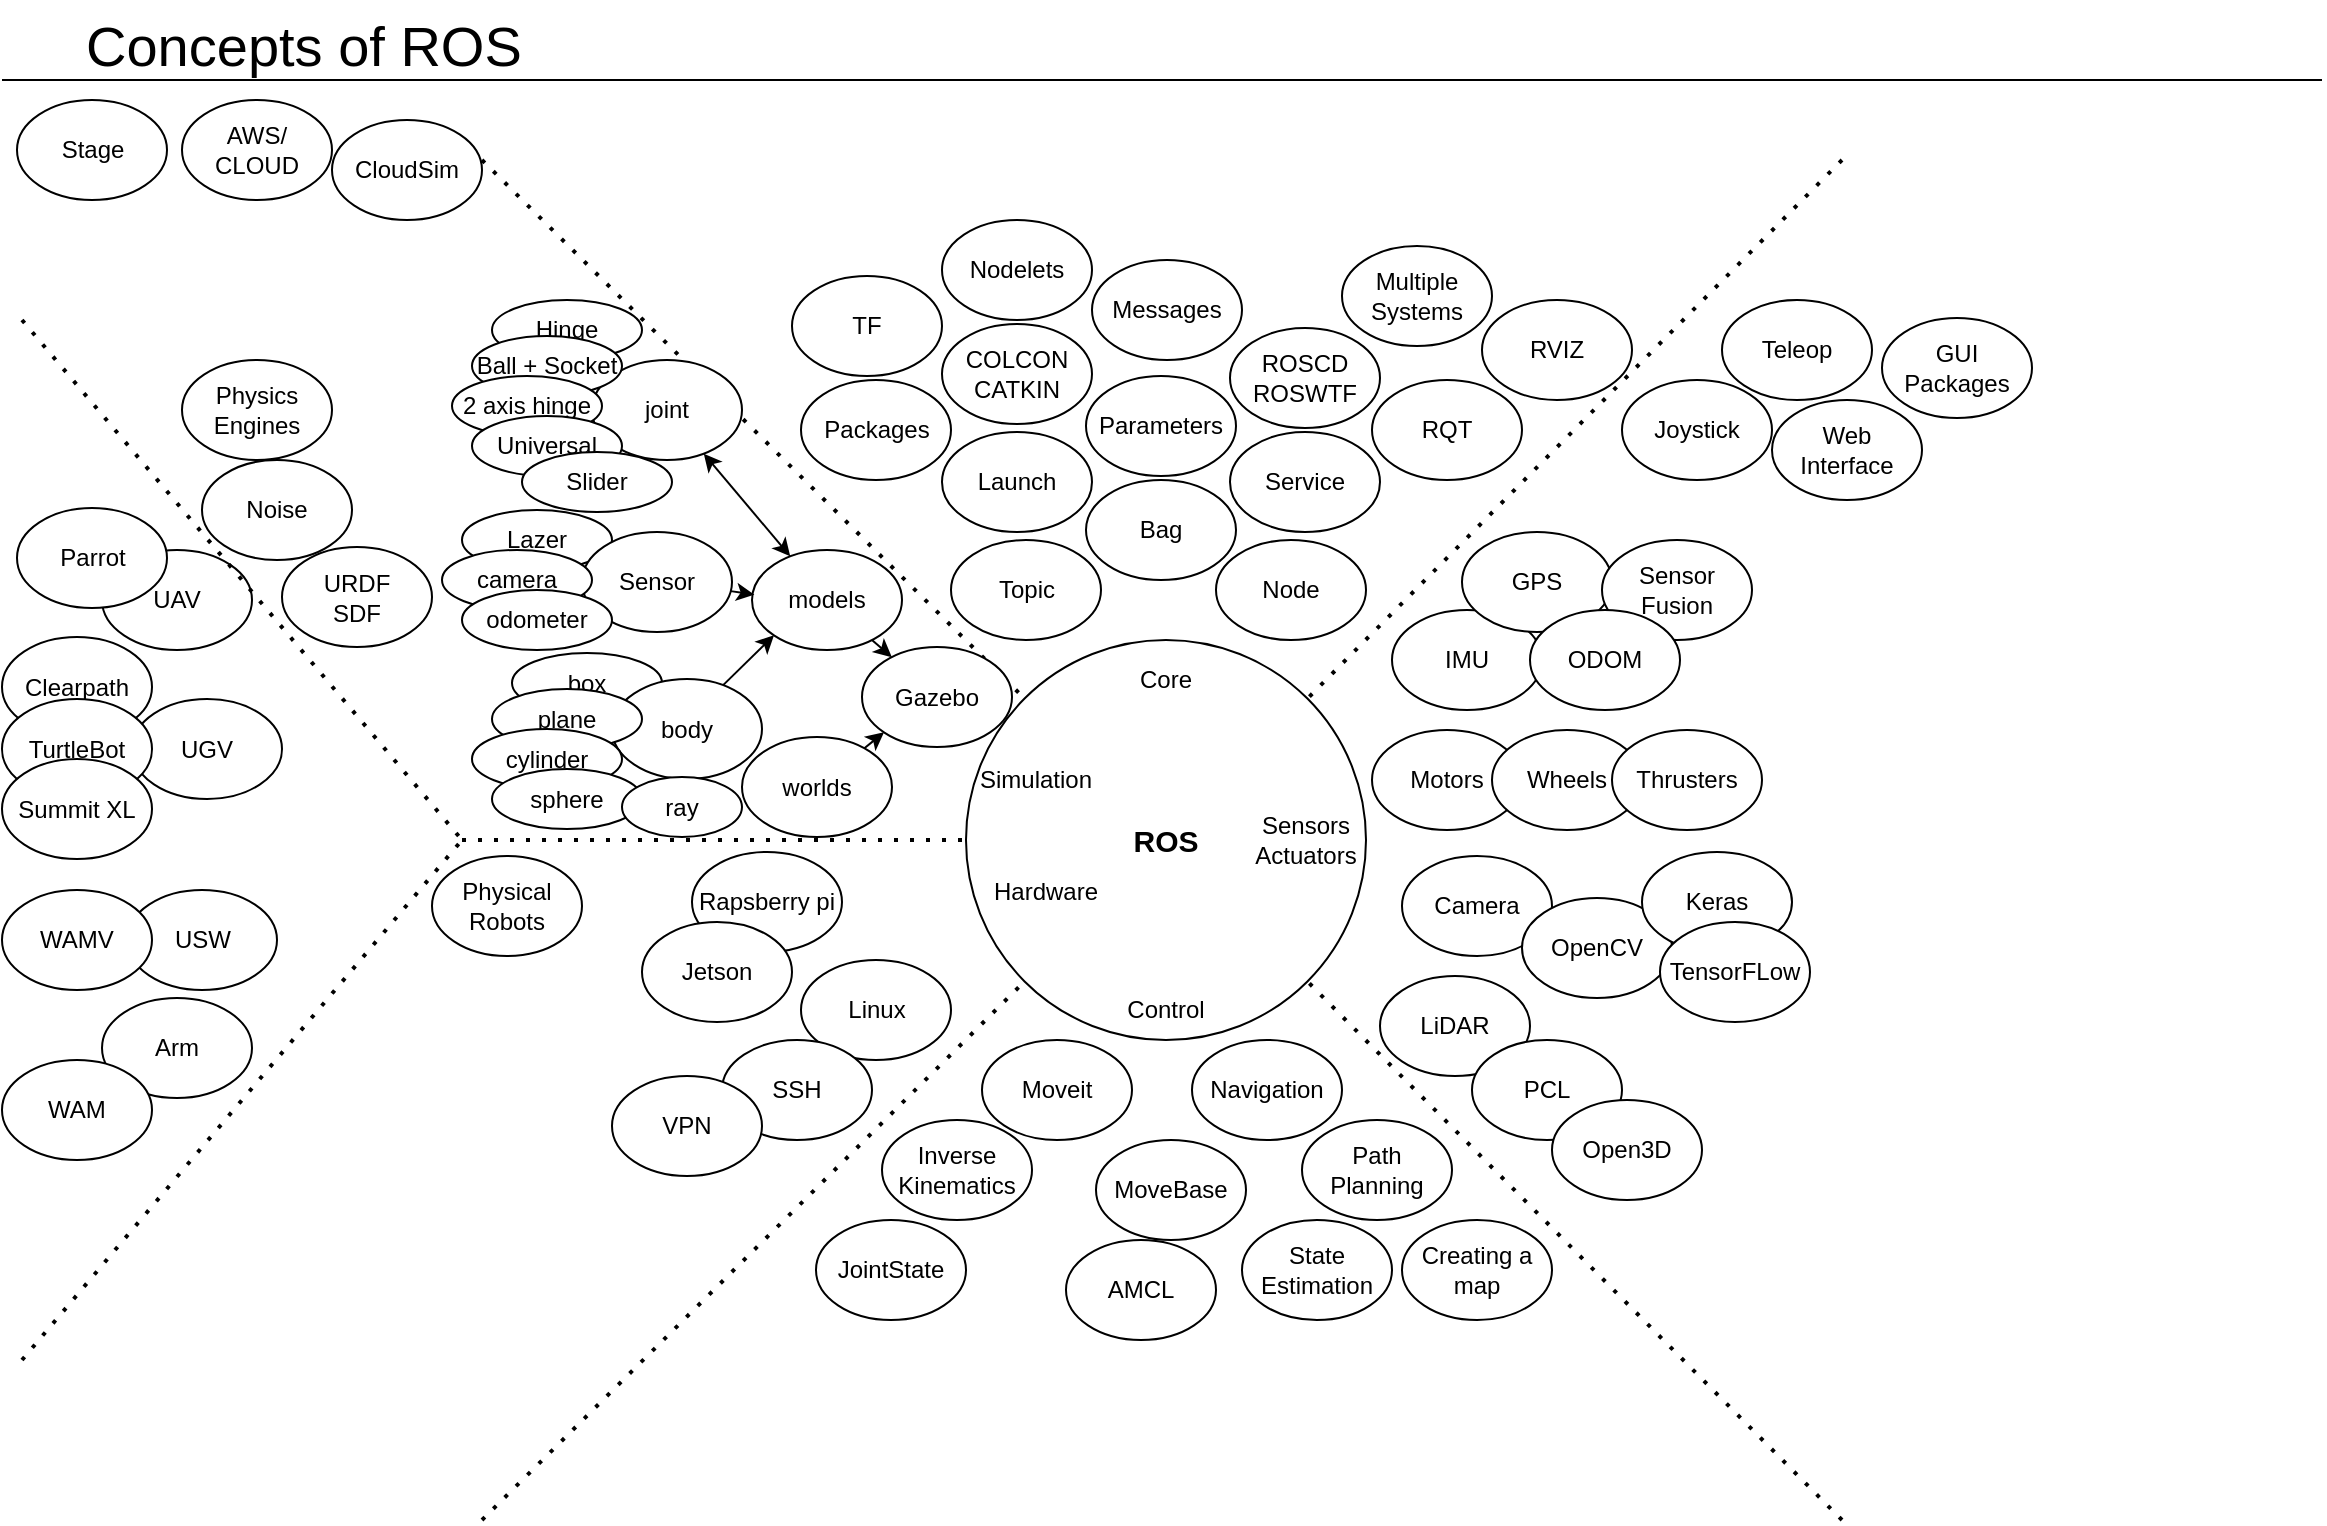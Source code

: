 <mxfile version="17.4.2" type="github">
  <diagram id="mYQ9v2PQexZrmUGCqody" name="Page-1">
    <mxGraphModel dx="800" dy="925" grid="1" gridSize="10" guides="1" tooltips="1" connect="1" arrows="1" fold="1" page="1" pageScale="1" pageWidth="1169" pageHeight="827" math="0" shadow="0">
      <root>
        <mxCell id="0" />
        <mxCell id="1" parent="0" />
        <mxCell id="XWce2W0FbkmNpmK_RSVY-16" value="Hinge" style="ellipse;whiteSpace=wrap;html=1;" vertex="1" parent="1">
          <mxGeometry x="245" y="190" width="75" height="30" as="geometry" />
        </mxCell>
        <mxCell id="-A-Ao3ZN_OpfrK-LmKao-7" value="Arm" style="ellipse;whiteSpace=wrap;html=1;" parent="1" vertex="1">
          <mxGeometry x="50" y="539" width="75" height="50" as="geometry" />
        </mxCell>
        <mxCell id="-A-Ao3ZN_OpfrK-LmKao-6" value="USW" style="ellipse;whiteSpace=wrap;html=1;" parent="1" vertex="1">
          <mxGeometry x="62.5" y="485" width="75" height="50" as="geometry" />
        </mxCell>
        <mxCell id="TxHa8NDeIoHJXVEvTn0Z-2" value="" style="endArrow=none;html=1;rounded=0;" parent="1" edge="1">
          <mxGeometry width="50" height="50" relative="1" as="geometry">
            <mxPoint y="80" as="sourcePoint" />
            <mxPoint x="1160" y="80" as="targetPoint" />
          </mxGeometry>
        </mxCell>
        <mxCell id="TxHa8NDeIoHJXVEvTn0Z-3" value="Concepts of ROS" style="text;html=1;strokeColor=none;fillColor=none;align=left;verticalAlign=top;whiteSpace=wrap;rounded=0;fontSize=28;" parent="1" vertex="1">
          <mxGeometry x="40" y="40" width="400" height="30" as="geometry" />
        </mxCell>
        <mxCell id="MWNjnfaUYYlCfx7c9M3N-1" value="&lt;b&gt;&lt;font style=&quot;font-size: 15px&quot;&gt;ROS&lt;/font&gt;&lt;/b&gt;" style="ellipse;whiteSpace=wrap;html=1;aspect=fixed;" parent="1" vertex="1">
          <mxGeometry x="482" y="360" width="200" height="200" as="geometry" />
        </mxCell>
        <mxCell id="MWNjnfaUYYlCfx7c9M3N-2" value="" style="endArrow=none;dashed=1;html=1;dashPattern=1 3;strokeWidth=2;rounded=0;entryX=0;entryY=0;entryDx=0;entryDy=0;" parent="1" target="MWNjnfaUYYlCfx7c9M3N-1" edge="1">
          <mxGeometry width="50" height="50" relative="1" as="geometry">
            <mxPoint x="240" y="120" as="sourcePoint" />
            <mxPoint x="560" y="460" as="targetPoint" />
          </mxGeometry>
        </mxCell>
        <mxCell id="MWNjnfaUYYlCfx7c9M3N-3" value="" style="endArrow=none;dashed=1;html=1;dashPattern=1 3;strokeWidth=2;rounded=0;entryX=1;entryY=0;entryDx=0;entryDy=0;" parent="1" target="MWNjnfaUYYlCfx7c9M3N-1" edge="1">
          <mxGeometry width="50" height="50" relative="1" as="geometry">
            <mxPoint x="920" y="120" as="sourcePoint" />
            <mxPoint x="521.289" y="399.289" as="targetPoint" />
          </mxGeometry>
        </mxCell>
        <mxCell id="MWNjnfaUYYlCfx7c9M3N-4" value="" style="endArrow=none;dashed=1;html=1;dashPattern=1 3;strokeWidth=2;rounded=0;entryX=1;entryY=1;entryDx=0;entryDy=0;" parent="1" target="MWNjnfaUYYlCfx7c9M3N-1" edge="1">
          <mxGeometry width="50" height="50" relative="1" as="geometry">
            <mxPoint x="920" y="800" as="sourcePoint" />
            <mxPoint x="662.711" y="399.289" as="targetPoint" />
          </mxGeometry>
        </mxCell>
        <mxCell id="MWNjnfaUYYlCfx7c9M3N-5" value="" style="endArrow=none;dashed=1;html=1;dashPattern=1 3;strokeWidth=2;rounded=0;entryX=0;entryY=1;entryDx=0;entryDy=0;" parent="1" target="MWNjnfaUYYlCfx7c9M3N-1" edge="1">
          <mxGeometry width="50" height="50" relative="1" as="geometry">
            <mxPoint x="240" y="800" as="sourcePoint" />
            <mxPoint x="662.711" y="540.711" as="targetPoint" />
          </mxGeometry>
        </mxCell>
        <mxCell id="MWNjnfaUYYlCfx7c9M3N-6" value="Core" style="text;html=1;strokeColor=none;fillColor=none;align=center;verticalAlign=middle;whiteSpace=wrap;rounded=0;" parent="1" vertex="1">
          <mxGeometry x="552" y="365" width="60" height="30" as="geometry" />
        </mxCell>
        <mxCell id="MWNjnfaUYYlCfx7c9M3N-7" value="Sensors&lt;br&gt;Actuators" style="text;html=1;strokeColor=none;fillColor=none;align=center;verticalAlign=middle;whiteSpace=wrap;rounded=0;" parent="1" vertex="1">
          <mxGeometry x="622" y="445" width="60" height="30" as="geometry" />
        </mxCell>
        <mxCell id="MWNjnfaUYYlCfx7c9M3N-8" value="Simulation" style="text;html=1;strokeColor=none;fillColor=none;align=center;verticalAlign=middle;whiteSpace=wrap;rounded=0;" parent="1" vertex="1">
          <mxGeometry x="487" y="415" width="60" height="30" as="geometry" />
        </mxCell>
        <mxCell id="MWNjnfaUYYlCfx7c9M3N-9" value="Control" style="text;html=1;strokeColor=none;fillColor=none;align=center;verticalAlign=middle;whiteSpace=wrap;rounded=0;" parent="1" vertex="1">
          <mxGeometry x="552" y="530" width="60" height="30" as="geometry" />
        </mxCell>
        <mxCell id="MWNjnfaUYYlCfx7c9M3N-11" value="Bag" style="ellipse;whiteSpace=wrap;html=1;" parent="1" vertex="1">
          <mxGeometry x="542" y="280" width="75" height="50" as="geometry" />
        </mxCell>
        <mxCell id="MWNjnfaUYYlCfx7c9M3N-14" value="Topic" style="ellipse;whiteSpace=wrap;html=1;" parent="1" vertex="1">
          <mxGeometry x="474.5" y="310" width="75" height="50" as="geometry" />
        </mxCell>
        <mxCell id="MWNjnfaUYYlCfx7c9M3N-15" value="Node" style="ellipse;whiteSpace=wrap;html=1;" parent="1" vertex="1">
          <mxGeometry x="607" y="310" width="75" height="50" as="geometry" />
        </mxCell>
        <mxCell id="MWNjnfaUYYlCfx7c9M3N-16" value="Service" style="ellipse;whiteSpace=wrap;html=1;" parent="1" vertex="1">
          <mxGeometry x="614" y="256" width="75" height="50" as="geometry" />
        </mxCell>
        <mxCell id="MWNjnfaUYYlCfx7c9M3N-17" value="Launch" style="ellipse;whiteSpace=wrap;html=1;" parent="1" vertex="1">
          <mxGeometry x="470" y="256" width="75" height="50" as="geometry" />
        </mxCell>
        <mxCell id="MWNjnfaUYYlCfx7c9M3N-18" value="IMU" style="ellipse;whiteSpace=wrap;html=1;" parent="1" vertex="1">
          <mxGeometry x="695" y="345" width="75" height="50" as="geometry" />
        </mxCell>
        <mxCell id="MWNjnfaUYYlCfx7c9M3N-19" value="GPS" style="ellipse;whiteSpace=wrap;html=1;" parent="1" vertex="1">
          <mxGeometry x="730" y="306" width="75" height="50" as="geometry" />
        </mxCell>
        <mxCell id="MWNjnfaUYYlCfx7c9M3N-20" value="Camera" style="ellipse;whiteSpace=wrap;html=1;" parent="1" vertex="1">
          <mxGeometry x="700" y="468" width="75" height="50" as="geometry" />
        </mxCell>
        <mxCell id="MWNjnfaUYYlCfx7c9M3N-21" value="LiDAR" style="ellipse;whiteSpace=wrap;html=1;" parent="1" vertex="1">
          <mxGeometry x="689" y="528" width="75" height="50" as="geometry" />
        </mxCell>
        <mxCell id="MWNjnfaUYYlCfx7c9M3N-22" value="JointState" style="ellipse;whiteSpace=wrap;html=1;" parent="1" vertex="1">
          <mxGeometry x="407" y="650" width="75" height="50" as="geometry" />
        </mxCell>
        <mxCell id="MWNjnfaUYYlCfx7c9M3N-23" value="PCL" style="ellipse;whiteSpace=wrap;html=1;" parent="1" vertex="1">
          <mxGeometry x="735" y="560" width="75" height="50" as="geometry" />
        </mxCell>
        <mxCell id="MWNjnfaUYYlCfx7c9M3N-24" value="Gazebo" style="ellipse;whiteSpace=wrap;html=1;" parent="1" vertex="1">
          <mxGeometry x="430" y="363.5" width="75" height="50" as="geometry" />
        </mxCell>
        <mxCell id="MWNjnfaUYYlCfx7c9M3N-25" value="Packages" style="ellipse;whiteSpace=wrap;html=1;" parent="1" vertex="1">
          <mxGeometry x="399.5" y="230" width="75" height="50" as="geometry" />
        </mxCell>
        <mxCell id="MWNjnfaUYYlCfx7c9M3N-26" value="COLCON CATKIN" style="ellipse;whiteSpace=wrap;html=1;" parent="1" vertex="1">
          <mxGeometry x="470" y="202" width="75" height="50" as="geometry" />
        </mxCell>
        <mxCell id="MWNjnfaUYYlCfx7c9M3N-27" value="RVIZ" style="ellipse;whiteSpace=wrap;html=1;" parent="1" vertex="1">
          <mxGeometry x="740" y="190" width="75" height="50" as="geometry" />
        </mxCell>
        <mxCell id="MWNjnfaUYYlCfx7c9M3N-28" value="RQT" style="ellipse;whiteSpace=wrap;html=1;" parent="1" vertex="1">
          <mxGeometry x="685" y="230" width="75" height="50" as="geometry" />
        </mxCell>
        <mxCell id="MWNjnfaUYYlCfx7c9M3N-29" value="Moveit" style="ellipse;whiteSpace=wrap;html=1;" parent="1" vertex="1">
          <mxGeometry x="490" y="560" width="75" height="50" as="geometry" />
        </mxCell>
        <mxCell id="MWNjnfaUYYlCfx7c9M3N-30" value="Parameters" style="ellipse;whiteSpace=wrap;html=1;" parent="1" vertex="1">
          <mxGeometry x="542" y="228" width="75" height="50" as="geometry" />
        </mxCell>
        <mxCell id="MWNjnfaUYYlCfx7c9M3N-31" value="Messages" style="ellipse;whiteSpace=wrap;html=1;" parent="1" vertex="1">
          <mxGeometry x="545" y="170" width="75" height="50" as="geometry" />
        </mxCell>
        <mxCell id="MWNjnfaUYYlCfx7c9M3N-32" value="ROSCD&lt;br&gt;ROSWTF" style="ellipse;whiteSpace=wrap;html=1;" parent="1" vertex="1">
          <mxGeometry x="614" y="204" width="75" height="50" as="geometry" />
        </mxCell>
        <mxCell id="MWNjnfaUYYlCfx7c9M3N-33" value="URDF&lt;br&gt;SDF" style="ellipse;whiteSpace=wrap;html=1;" parent="1" vertex="1">
          <mxGeometry x="140" y="313.5" width="75" height="50" as="geometry" />
        </mxCell>
        <mxCell id="MWNjnfaUYYlCfx7c9M3N-34" value="OpenCV" style="ellipse;whiteSpace=wrap;html=1;" parent="1" vertex="1">
          <mxGeometry x="760" y="489" width="75" height="50" as="geometry" />
        </mxCell>
        <mxCell id="MWNjnfaUYYlCfx7c9M3N-35" value="Navigation" style="ellipse;whiteSpace=wrap;html=1;" parent="1" vertex="1">
          <mxGeometry x="595" y="560" width="75" height="50" as="geometry" />
        </mxCell>
        <mxCell id="MWNjnfaUYYlCfx7c9M3N-36" value="TF" style="ellipse;whiteSpace=wrap;html=1;" parent="1" vertex="1">
          <mxGeometry x="395" y="178" width="75" height="50" as="geometry" />
        </mxCell>
        <mxCell id="MWNjnfaUYYlCfx7c9M3N-37" value="Multiple Systems" style="ellipse;whiteSpace=wrap;html=1;" parent="1" vertex="1">
          <mxGeometry x="670" y="163" width="75" height="50" as="geometry" />
        </mxCell>
        <mxCell id="MWNjnfaUYYlCfx7c9M3N-38" value="CloudSim" style="ellipse;whiteSpace=wrap;html=1;" parent="1" vertex="1">
          <mxGeometry x="165" y="100" width="75" height="50" as="geometry" />
        </mxCell>
        <mxCell id="MWNjnfaUYYlCfx7c9M3N-39" value="Physics&lt;br&gt;Engines" style="ellipse;whiteSpace=wrap;html=1;" parent="1" vertex="1">
          <mxGeometry x="90" y="220" width="75" height="50" as="geometry" />
        </mxCell>
        <mxCell id="MWNjnfaUYYlCfx7c9M3N-40" value="Nodelets" style="ellipse;whiteSpace=wrap;html=1;" parent="1" vertex="1">
          <mxGeometry x="470" y="150" width="75" height="50" as="geometry" />
        </mxCell>
        <mxCell id="MWNjnfaUYYlCfx7c9M3N-41" value="Path Planning" style="ellipse;whiteSpace=wrap;html=1;" parent="1" vertex="1">
          <mxGeometry x="650" y="600" width="75" height="50" as="geometry" />
        </mxCell>
        <mxCell id="MWNjnfaUYYlCfx7c9M3N-42" value="Creating a map" style="ellipse;whiteSpace=wrap;html=1;" parent="1" vertex="1">
          <mxGeometry x="700" y="650" width="75" height="50" as="geometry" />
        </mxCell>
        <mxCell id="MWNjnfaUYYlCfx7c9M3N-43" value="MoveBase" style="ellipse;whiteSpace=wrap;html=1;" parent="1" vertex="1">
          <mxGeometry x="547" y="610" width="75" height="50" as="geometry" />
        </mxCell>
        <mxCell id="MWNjnfaUYYlCfx7c9M3N-44" value="Sensor Fusion" style="ellipse;whiteSpace=wrap;html=1;" parent="1" vertex="1">
          <mxGeometry x="800" y="310" width="75" height="50" as="geometry" />
        </mxCell>
        <mxCell id="MWNjnfaUYYlCfx7c9M3N-45" value="ODOM" style="ellipse;whiteSpace=wrap;html=1;" parent="1" vertex="1">
          <mxGeometry x="764" y="345" width="75" height="50" as="geometry" />
        </mxCell>
        <mxCell id="MWNjnfaUYYlCfx7c9M3N-46" value="Joystick" style="ellipse;whiteSpace=wrap;html=1;" parent="1" vertex="1">
          <mxGeometry x="810" y="230" width="75" height="50" as="geometry" />
        </mxCell>
        <mxCell id="MWNjnfaUYYlCfx7c9M3N-47" value="Teleop" style="ellipse;whiteSpace=wrap;html=1;" parent="1" vertex="1">
          <mxGeometry x="860" y="190" width="75" height="50" as="geometry" />
        </mxCell>
        <mxCell id="MWNjnfaUYYlCfx7c9M3N-48" value="Stage" style="ellipse;whiteSpace=wrap;html=1;" parent="1" vertex="1">
          <mxGeometry x="7.5" y="90" width="75" height="50" as="geometry" />
        </mxCell>
        <mxCell id="MWNjnfaUYYlCfx7c9M3N-50" value="Inverse Kinematics" style="ellipse;whiteSpace=wrap;html=1;" parent="1" vertex="1">
          <mxGeometry x="440" y="600" width="75" height="50" as="geometry" />
        </mxCell>
        <mxCell id="MWNjnfaUYYlCfx7c9M3N-51" value="State Estimation" style="ellipse;whiteSpace=wrap;html=1;" parent="1" vertex="1">
          <mxGeometry x="620" y="650" width="75" height="50" as="geometry" />
        </mxCell>
        <mxCell id="MWNjnfaUYYlCfx7c9M3N-52" value="GUI Packages" style="ellipse;whiteSpace=wrap;html=1;" parent="1" vertex="1">
          <mxGeometry x="940" y="199" width="75" height="50" as="geometry" />
        </mxCell>
        <mxCell id="MWNjnfaUYYlCfx7c9M3N-53" value="Web Interface" style="ellipse;whiteSpace=wrap;html=1;" parent="1" vertex="1">
          <mxGeometry x="885" y="240" width="75" height="50" as="geometry" />
        </mxCell>
        <mxCell id="MWNjnfaUYYlCfx7c9M3N-54" value="UGV" style="ellipse;whiteSpace=wrap;html=1;" parent="1" vertex="1">
          <mxGeometry x="65" y="389.5" width="75" height="50" as="geometry" />
        </mxCell>
        <mxCell id="MWNjnfaUYYlCfx7c9M3N-55" value="Clearpath" style="ellipse;whiteSpace=wrap;html=1;" parent="1" vertex="1">
          <mxGeometry y="358.5" width="75" height="50" as="geometry" />
        </mxCell>
        <mxCell id="MWNjnfaUYYlCfx7c9M3N-56" value="TurtleBot" style="ellipse;whiteSpace=wrap;html=1;" parent="1" vertex="1">
          <mxGeometry y="389.5" width="75" height="50" as="geometry" />
        </mxCell>
        <mxCell id="MWNjnfaUYYlCfx7c9M3N-57" value="UAV" style="ellipse;whiteSpace=wrap;html=1;" parent="1" vertex="1">
          <mxGeometry x="50" y="315" width="75" height="50" as="geometry" />
        </mxCell>
        <mxCell id="MWNjnfaUYYlCfx7c9M3N-58" value="Linux" style="ellipse;whiteSpace=wrap;html=1;" parent="1" vertex="1">
          <mxGeometry x="399.5" y="520" width="75" height="50" as="geometry" />
        </mxCell>
        <mxCell id="MWNjnfaUYYlCfx7c9M3N-59" value="Rapsberry pi" style="ellipse;whiteSpace=wrap;html=1;" parent="1" vertex="1">
          <mxGeometry x="345" y="466" width="75" height="50" as="geometry" />
        </mxCell>
        <mxCell id="MWNjnfaUYYlCfx7c9M3N-60" value="Jetson" style="ellipse;whiteSpace=wrap;html=1;" parent="1" vertex="1">
          <mxGeometry x="320" y="501" width="75" height="50" as="geometry" />
        </mxCell>
        <mxCell id="wjIrcY8TM1LImqf2KLqx-1" value="AMCL" style="ellipse;whiteSpace=wrap;html=1;" parent="1" vertex="1">
          <mxGeometry x="532" y="660" width="75" height="50" as="geometry" />
        </mxCell>
        <mxCell id="wjIrcY8TM1LImqf2KLqx-3" value="Keras" style="ellipse;whiteSpace=wrap;html=1;" parent="1" vertex="1">
          <mxGeometry x="820" y="466" width="75" height="50" as="geometry" />
        </mxCell>
        <mxCell id="wjIrcY8TM1LImqf2KLqx-4" value="TensorFLow" style="ellipse;whiteSpace=wrap;html=1;" parent="1" vertex="1">
          <mxGeometry x="829" y="501" width="75" height="50" as="geometry" />
        </mxCell>
        <mxCell id="wjIrcY8TM1LImqf2KLqx-6" value="Summit XL" style="ellipse;whiteSpace=wrap;html=1;" parent="1" vertex="1">
          <mxGeometry y="419.5" width="75" height="50" as="geometry" />
        </mxCell>
        <mxCell id="wjIrcY8TM1LImqf2KLqx-7" value="Parrot" style="ellipse;whiteSpace=wrap;html=1;" parent="1" vertex="1">
          <mxGeometry x="7.5" y="294" width="75" height="50" as="geometry" />
        </mxCell>
        <mxCell id="wjIrcY8TM1LImqf2KLqx-9" value="WAMV" style="ellipse;whiteSpace=wrap;html=1;" parent="1" vertex="1">
          <mxGeometry y="485" width="75" height="50" as="geometry" />
        </mxCell>
        <mxCell id="wjIrcY8TM1LImqf2KLqx-10" value="WAM" style="ellipse;whiteSpace=wrap;html=1;" parent="1" vertex="1">
          <mxGeometry y="570" width="75" height="50" as="geometry" />
        </mxCell>
        <mxCell id="-A-Ao3ZN_OpfrK-LmKao-1" value="Noise" style="ellipse;whiteSpace=wrap;html=1;" parent="1" vertex="1">
          <mxGeometry x="100" y="270" width="75" height="50" as="geometry" />
        </mxCell>
        <mxCell id="-A-Ao3ZN_OpfrK-LmKao-2" value="Lazer" style="ellipse;whiteSpace=wrap;html=1;" parent="1" vertex="1">
          <mxGeometry x="230" y="295" width="75" height="30" as="geometry" />
        </mxCell>
        <mxCell id="-A-Ao3ZN_OpfrK-LmKao-5" value="" style="endArrow=none;dashed=1;html=1;dashPattern=1 3;strokeWidth=2;rounded=0;entryX=0;entryY=0.5;entryDx=0;entryDy=0;" parent="1" target="MWNjnfaUYYlCfx7c9M3N-1" edge="1">
          <mxGeometry width="50" height="50" relative="1" as="geometry">
            <mxPoint x="230" y="460" as="sourcePoint" />
            <mxPoint x="521.289" y="540.711" as="targetPoint" />
          </mxGeometry>
        </mxCell>
        <mxCell id="-A-Ao3ZN_OpfrK-LmKao-8" value="Motors" style="ellipse;whiteSpace=wrap;html=1;" parent="1" vertex="1">
          <mxGeometry x="685" y="405" width="75" height="50" as="geometry" />
        </mxCell>
        <mxCell id="-A-Ao3ZN_OpfrK-LmKao-9" value="Open3D" style="ellipse;whiteSpace=wrap;html=1;" parent="1" vertex="1">
          <mxGeometry x="775" y="590" width="75" height="50" as="geometry" />
        </mxCell>
        <mxCell id="-A-Ao3ZN_OpfrK-LmKao-10" value="Wheels" style="ellipse;whiteSpace=wrap;html=1;" parent="1" vertex="1">
          <mxGeometry x="745" y="405" width="75" height="50" as="geometry" />
        </mxCell>
        <mxCell id="-A-Ao3ZN_OpfrK-LmKao-11" value="Thrusters" style="ellipse;whiteSpace=wrap;html=1;" parent="1" vertex="1">
          <mxGeometry x="805" y="405" width="75" height="50" as="geometry" />
        </mxCell>
        <mxCell id="-A-Ao3ZN_OpfrK-LmKao-12" value="AWS/&lt;br&gt;CLOUD" style="ellipse;whiteSpace=wrap;html=1;" parent="1" vertex="1">
          <mxGeometry x="90" y="90" width="75" height="50" as="geometry" />
        </mxCell>
        <mxCell id="-A-Ao3ZN_OpfrK-LmKao-13" value="SSH" style="ellipse;whiteSpace=wrap;html=1;" parent="1" vertex="1">
          <mxGeometry x="360" y="560" width="75" height="50" as="geometry" />
        </mxCell>
        <mxCell id="XWce2W0FbkmNpmK_RSVY-1" value="Hardware" style="text;html=1;strokeColor=none;fillColor=none;align=center;verticalAlign=middle;whiteSpace=wrap;rounded=0;" vertex="1" parent="1">
          <mxGeometry x="492" y="471" width="60" height="30" as="geometry" />
        </mxCell>
        <mxCell id="XWce2W0FbkmNpmK_RSVY-2" value="" style="endArrow=none;dashed=1;html=1;dashPattern=1 3;strokeWidth=2;rounded=0;" edge="1" parent="1">
          <mxGeometry width="50" height="50" relative="1" as="geometry">
            <mxPoint x="10" y="200" as="sourcePoint" />
            <mxPoint x="230" y="460" as="targetPoint" />
          </mxGeometry>
        </mxCell>
        <mxCell id="XWce2W0FbkmNpmK_RSVY-3" value="" style="endArrow=none;dashed=1;html=1;dashPattern=1 3;strokeWidth=2;rounded=0;" edge="1" parent="1">
          <mxGeometry width="50" height="50" relative="1" as="geometry">
            <mxPoint x="10" y="720" as="sourcePoint" />
            <mxPoint x="230" y="460" as="targetPoint" />
          </mxGeometry>
        </mxCell>
        <mxCell id="XWce2W0FbkmNpmK_RSVY-4" value="Physical Robots" style="ellipse;whiteSpace=wrap;html=1;" vertex="1" parent="1">
          <mxGeometry x="215" y="468" width="75" height="50" as="geometry" />
        </mxCell>
        <mxCell id="8nOgykVeysTYnGqNDxdl-3" style="edgeStyle=none;rounded=0;orthogonalLoop=1;jettySize=auto;html=1;entryX=0;entryY=1;entryDx=0;entryDy=0;" edge="1" parent="1" source="XWce2W0FbkmNpmK_RSVY-5" target="MWNjnfaUYYlCfx7c9M3N-24">
          <mxGeometry relative="1" as="geometry" />
        </mxCell>
        <mxCell id="XWce2W0FbkmNpmK_RSVY-5" value="worlds" style="ellipse;whiteSpace=wrap;html=1;" vertex="1" parent="1">
          <mxGeometry x="370" y="408.5" width="75" height="50" as="geometry" />
        </mxCell>
        <mxCell id="8nOgykVeysTYnGqNDxdl-4" style="edgeStyle=none;rounded=0;orthogonalLoop=1;jettySize=auto;html=1;" edge="1" parent="1" source="XWce2W0FbkmNpmK_RSVY-6" target="MWNjnfaUYYlCfx7c9M3N-24">
          <mxGeometry relative="1" as="geometry" />
        </mxCell>
        <mxCell id="XWce2W0FbkmNpmK_RSVY-6" value="models" style="ellipse;whiteSpace=wrap;html=1;" vertex="1" parent="1">
          <mxGeometry x="375" y="315" width="75" height="50" as="geometry" />
        </mxCell>
        <mxCell id="8nOgykVeysTYnGqNDxdl-2" style="rounded=0;orthogonalLoop=1;jettySize=auto;html=1;startArrow=classic;startFill=1;" edge="1" parent="1" source="XWce2W0FbkmNpmK_RSVY-8" target="XWce2W0FbkmNpmK_RSVY-6">
          <mxGeometry relative="1" as="geometry" />
        </mxCell>
        <mxCell id="XWce2W0FbkmNpmK_RSVY-8" value="joint" style="ellipse;whiteSpace=wrap;html=1;" vertex="1" parent="1">
          <mxGeometry x="295" y="220" width="75" height="50" as="geometry" />
        </mxCell>
        <mxCell id="8nOgykVeysTYnGqNDxdl-7" style="edgeStyle=none;rounded=0;orthogonalLoop=1;jettySize=auto;html=1;entryX=0.016;entryY=0.447;entryDx=0;entryDy=0;entryPerimeter=0;" edge="1" parent="1" source="XWce2W0FbkmNpmK_RSVY-9" target="XWce2W0FbkmNpmK_RSVY-6">
          <mxGeometry relative="1" as="geometry" />
        </mxCell>
        <mxCell id="XWce2W0FbkmNpmK_RSVY-9" value="Sensor" style="ellipse;whiteSpace=wrap;html=1;" vertex="1" parent="1">
          <mxGeometry x="290" y="306" width="75" height="50" as="geometry" />
        </mxCell>
        <mxCell id="8nOgykVeysTYnGqNDxdl-5" style="edgeStyle=none;rounded=0;orthogonalLoop=1;jettySize=auto;html=1;entryX=0;entryY=1;entryDx=0;entryDy=0;exitX=0.729;exitY=0.079;exitDx=0;exitDy=0;exitPerimeter=0;" edge="1" parent="1" source="8nOgykVeysTYnGqNDxdl-10" target="XWce2W0FbkmNpmK_RSVY-6">
          <mxGeometry relative="1" as="geometry">
            <mxPoint x="364.655" y="371.759" as="sourcePoint" />
          </mxGeometry>
        </mxCell>
        <mxCell id="XWce2W0FbkmNpmK_RSVY-11" value="camera" style="ellipse;whiteSpace=wrap;html=1;" vertex="1" parent="1">
          <mxGeometry x="220" y="315" width="75" height="30" as="geometry" />
        </mxCell>
        <mxCell id="XWce2W0FbkmNpmK_RSVY-12" value="odometer" style="ellipse;whiteSpace=wrap;html=1;" vertex="1" parent="1">
          <mxGeometry x="230" y="335" width="75" height="30" as="geometry" />
        </mxCell>
        <mxCell id="XWce2W0FbkmNpmK_RSVY-13" value="Ball + Socket" style="ellipse;whiteSpace=wrap;html=1;" vertex="1" parent="1">
          <mxGeometry x="235" y="208" width="75" height="30" as="geometry" />
        </mxCell>
        <mxCell id="XWce2W0FbkmNpmK_RSVY-14" value="2 axis hinge" style="ellipse;whiteSpace=wrap;html=1;" vertex="1" parent="1">
          <mxGeometry x="225" y="228" width="75" height="30" as="geometry" />
        </mxCell>
        <mxCell id="XWce2W0FbkmNpmK_RSVY-15" value="Universal" style="ellipse;whiteSpace=wrap;html=1;" vertex="1" parent="1">
          <mxGeometry x="235" y="248" width="75" height="30" as="geometry" />
        </mxCell>
        <mxCell id="XWce2W0FbkmNpmK_RSVY-17" value="Slider" style="ellipse;whiteSpace=wrap;html=1;" vertex="1" parent="1">
          <mxGeometry x="260" y="266" width="75" height="30" as="geometry" />
        </mxCell>
        <mxCell id="8nOgykVeysTYnGqNDxdl-8" value="VPN" style="ellipse;whiteSpace=wrap;html=1;" vertex="1" parent="1">
          <mxGeometry x="305" y="578" width="75" height="50" as="geometry" />
        </mxCell>
        <mxCell id="8nOgykVeysTYnGqNDxdl-9" value="box" style="ellipse;whiteSpace=wrap;html=1;" vertex="1" parent="1">
          <mxGeometry x="255" y="366.5" width="75" height="30" as="geometry" />
        </mxCell>
        <mxCell id="8nOgykVeysTYnGqNDxdl-10" value="body" style="ellipse;whiteSpace=wrap;html=1;" vertex="1" parent="1">
          <mxGeometry x="305" y="379.5" width="75" height="50" as="geometry" />
        </mxCell>
        <mxCell id="8nOgykVeysTYnGqNDxdl-11" value="plane" style="ellipse;whiteSpace=wrap;html=1;" vertex="1" parent="1">
          <mxGeometry x="245" y="384.5" width="75" height="30" as="geometry" />
        </mxCell>
        <mxCell id="8nOgykVeysTYnGqNDxdl-12" value="cylinder" style="ellipse;whiteSpace=wrap;html=1;" vertex="1" parent="1">
          <mxGeometry x="235" y="404.5" width="75" height="30" as="geometry" />
        </mxCell>
        <mxCell id="8nOgykVeysTYnGqNDxdl-13" value="sphere" style="ellipse;whiteSpace=wrap;html=1;" vertex="1" parent="1">
          <mxGeometry x="245" y="424.5" width="75" height="30" as="geometry" />
        </mxCell>
        <mxCell id="8nOgykVeysTYnGqNDxdl-14" value="ray" style="ellipse;whiteSpace=wrap;html=1;" vertex="1" parent="1">
          <mxGeometry x="310" y="428.5" width="60" height="30" as="geometry" />
        </mxCell>
      </root>
    </mxGraphModel>
  </diagram>
</mxfile>
